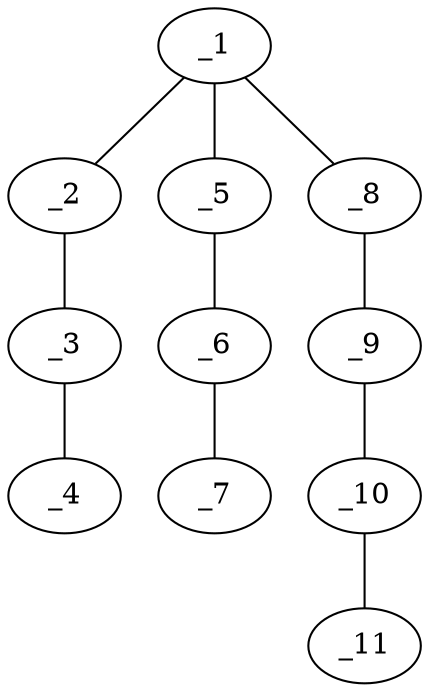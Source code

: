 graph molid659185 {
	_1	 [charge=0,
		chem=1,
		symbol="C  ",
		x="4.5981",
		y="0.75"];
	_2	 [charge=0,
		chem=2,
		symbol="O  ",
		x="3.7321",
		y="1.25"];
	_1 -- _2	 [valence=1];
	_5	 [charge=0,
		chem=2,
		symbol="O  ",
		x="4.5981",
		y="-0.25"];
	_1 -- _5	 [valence=1];
	_8	 [charge=0,
		chem=1,
		symbol="C  ",
		x="5.4641",
		y="1.25"];
	_1 -- _8	 [valence=1];
	_3	 [charge=0,
		chem=1,
		symbol="C  ",
		x="2.866",
		y="0.75"];
	_2 -- _3	 [valence=1];
	_4	 [charge=0,
		chem=1,
		symbol="C  ",
		x=2,
		y="1.25"];
	_3 -- _4	 [valence=1];
	_6	 [charge=0,
		chem=1,
		symbol="C  ",
		x="3.7321",
		y="-0.75"];
	_5 -- _6	 [valence=1];
	_7	 [charge=0,
		chem=1,
		symbol="C  ",
		x="3.7321",
		y="-1.75"];
	_6 -- _7	 [valence=1];
	_9	 [charge=0,
		chem=4,
		symbol="N  ",
		x="6.3301",
		y="0.75"];
	_8 -- _9	 [valence=1];
	_10	 [charge=0,
		chem=1,
		symbol="C  ",
		x="7.1962",
		y="1.25"];
	_9 -- _10	 [valence=2];
	_11	 [charge=0,
		chem=5,
		symbol="S  ",
		x="8.0622",
		y="1.75"];
	_10 -- _11	 [valence=2];
}
